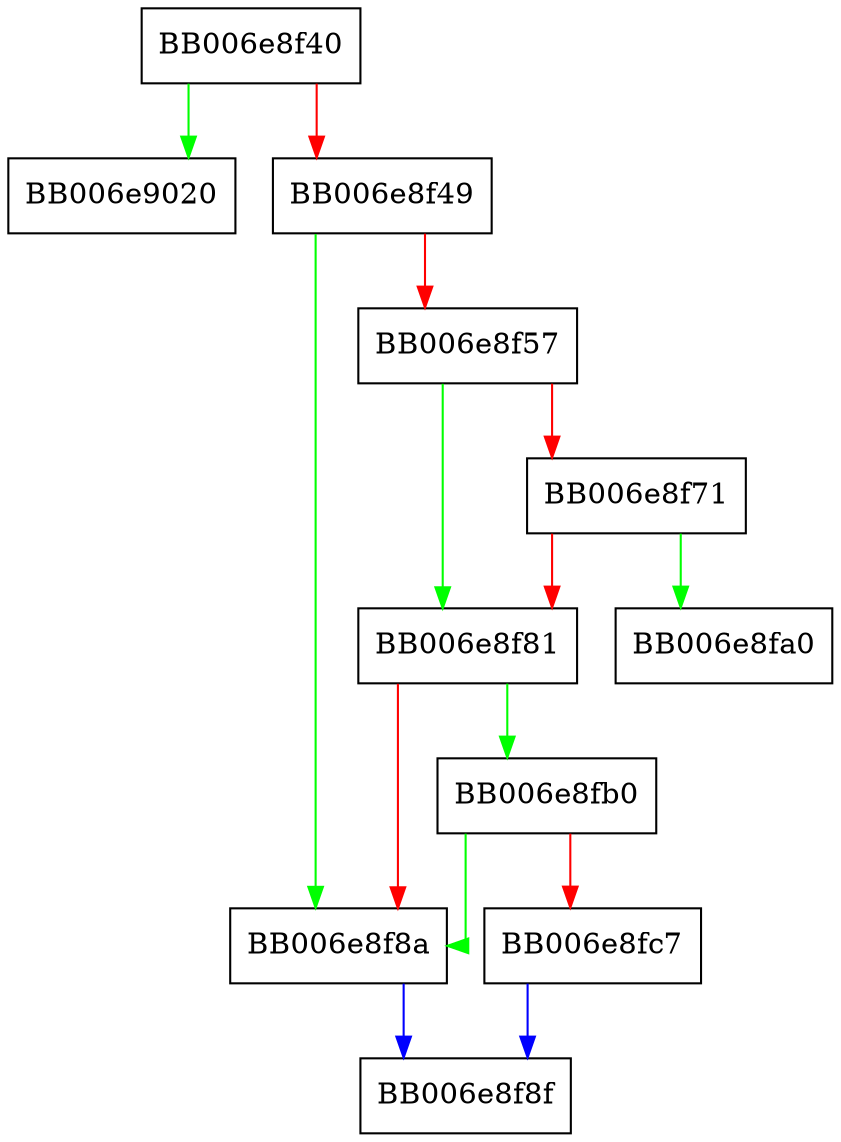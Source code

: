 digraph ecdsa_sigalg_set_ctx_params {
  node [shape="box"];
  graph [splines=ortho];
  BB006e8f40 -> BB006e9020 [color="green"];
  BB006e8f40 -> BB006e8f49 [color="red"];
  BB006e8f49 -> BB006e8f8a [color="green"];
  BB006e8f49 -> BB006e8f57 [color="red"];
  BB006e8f57 -> BB006e8f81 [color="green"];
  BB006e8f57 -> BB006e8f71 [color="red"];
  BB006e8f71 -> BB006e8fa0 [color="green"];
  BB006e8f71 -> BB006e8f81 [color="red"];
  BB006e8f81 -> BB006e8fb0 [color="green"];
  BB006e8f81 -> BB006e8f8a [color="red"];
  BB006e8f8a -> BB006e8f8f [color="blue"];
  BB006e8fb0 -> BB006e8f8a [color="green"];
  BB006e8fb0 -> BB006e8fc7 [color="red"];
  BB006e8fc7 -> BB006e8f8f [color="blue"];
}